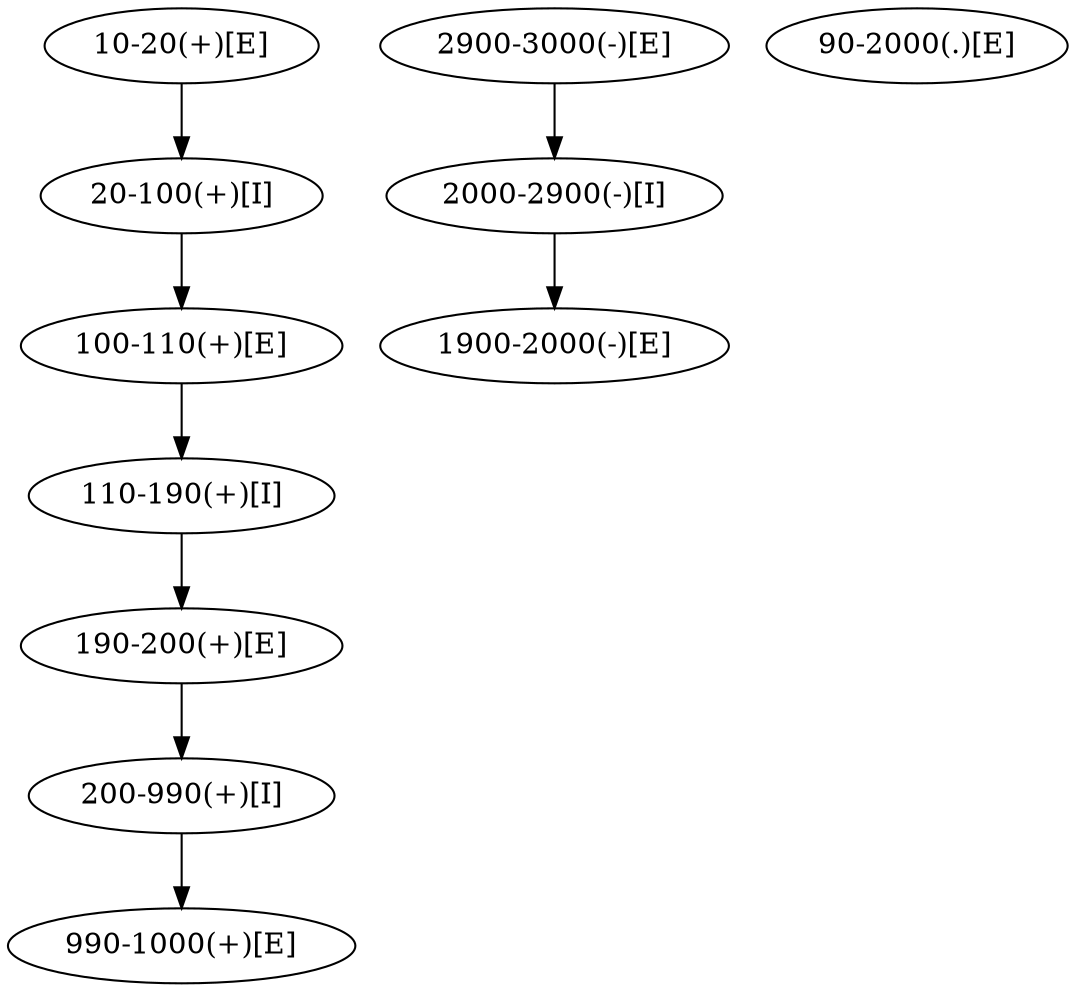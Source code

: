 strict digraph G {
"10-20(+)[E]" [ids="A.1.1.1"];
"20-100(+)[I]" [ids="A.1.1"];
"1900-2000(-)[E]" [ids="B.1.1.1"];
"2000-2900(-)[I]" [ids="B.1.1"];
"90-2000(.)[E]" [ids="A.2.1.1"];
"200-990(+)[I]" [ids="A.1.1"];
"990-1000(+)[E]" [ids="A.1.1.4"];
"2900-3000(-)[E]" [ids="B.1.1.2"];
"100-110(+)[E]" [ids="A.1.1.2"];
"110-190(+)[I]" [ids="A.1.1"];
"190-200(+)[E]" [ids="A.1.1.3"];
"10-20(+)[E]" -> "20-100(+)[I]";
"20-100(+)[I]" -> "100-110(+)[E]";
"2000-2900(-)[I]" -> "1900-2000(-)[E]";
"200-990(+)[I]" -> "990-1000(+)[E]";
"2900-3000(-)[E]" -> "2000-2900(-)[I]";
"100-110(+)[E]" -> "110-190(+)[I]";
"110-190(+)[I]" -> "190-200(+)[E]";
"190-200(+)[E]" -> "200-990(+)[I]";
}
